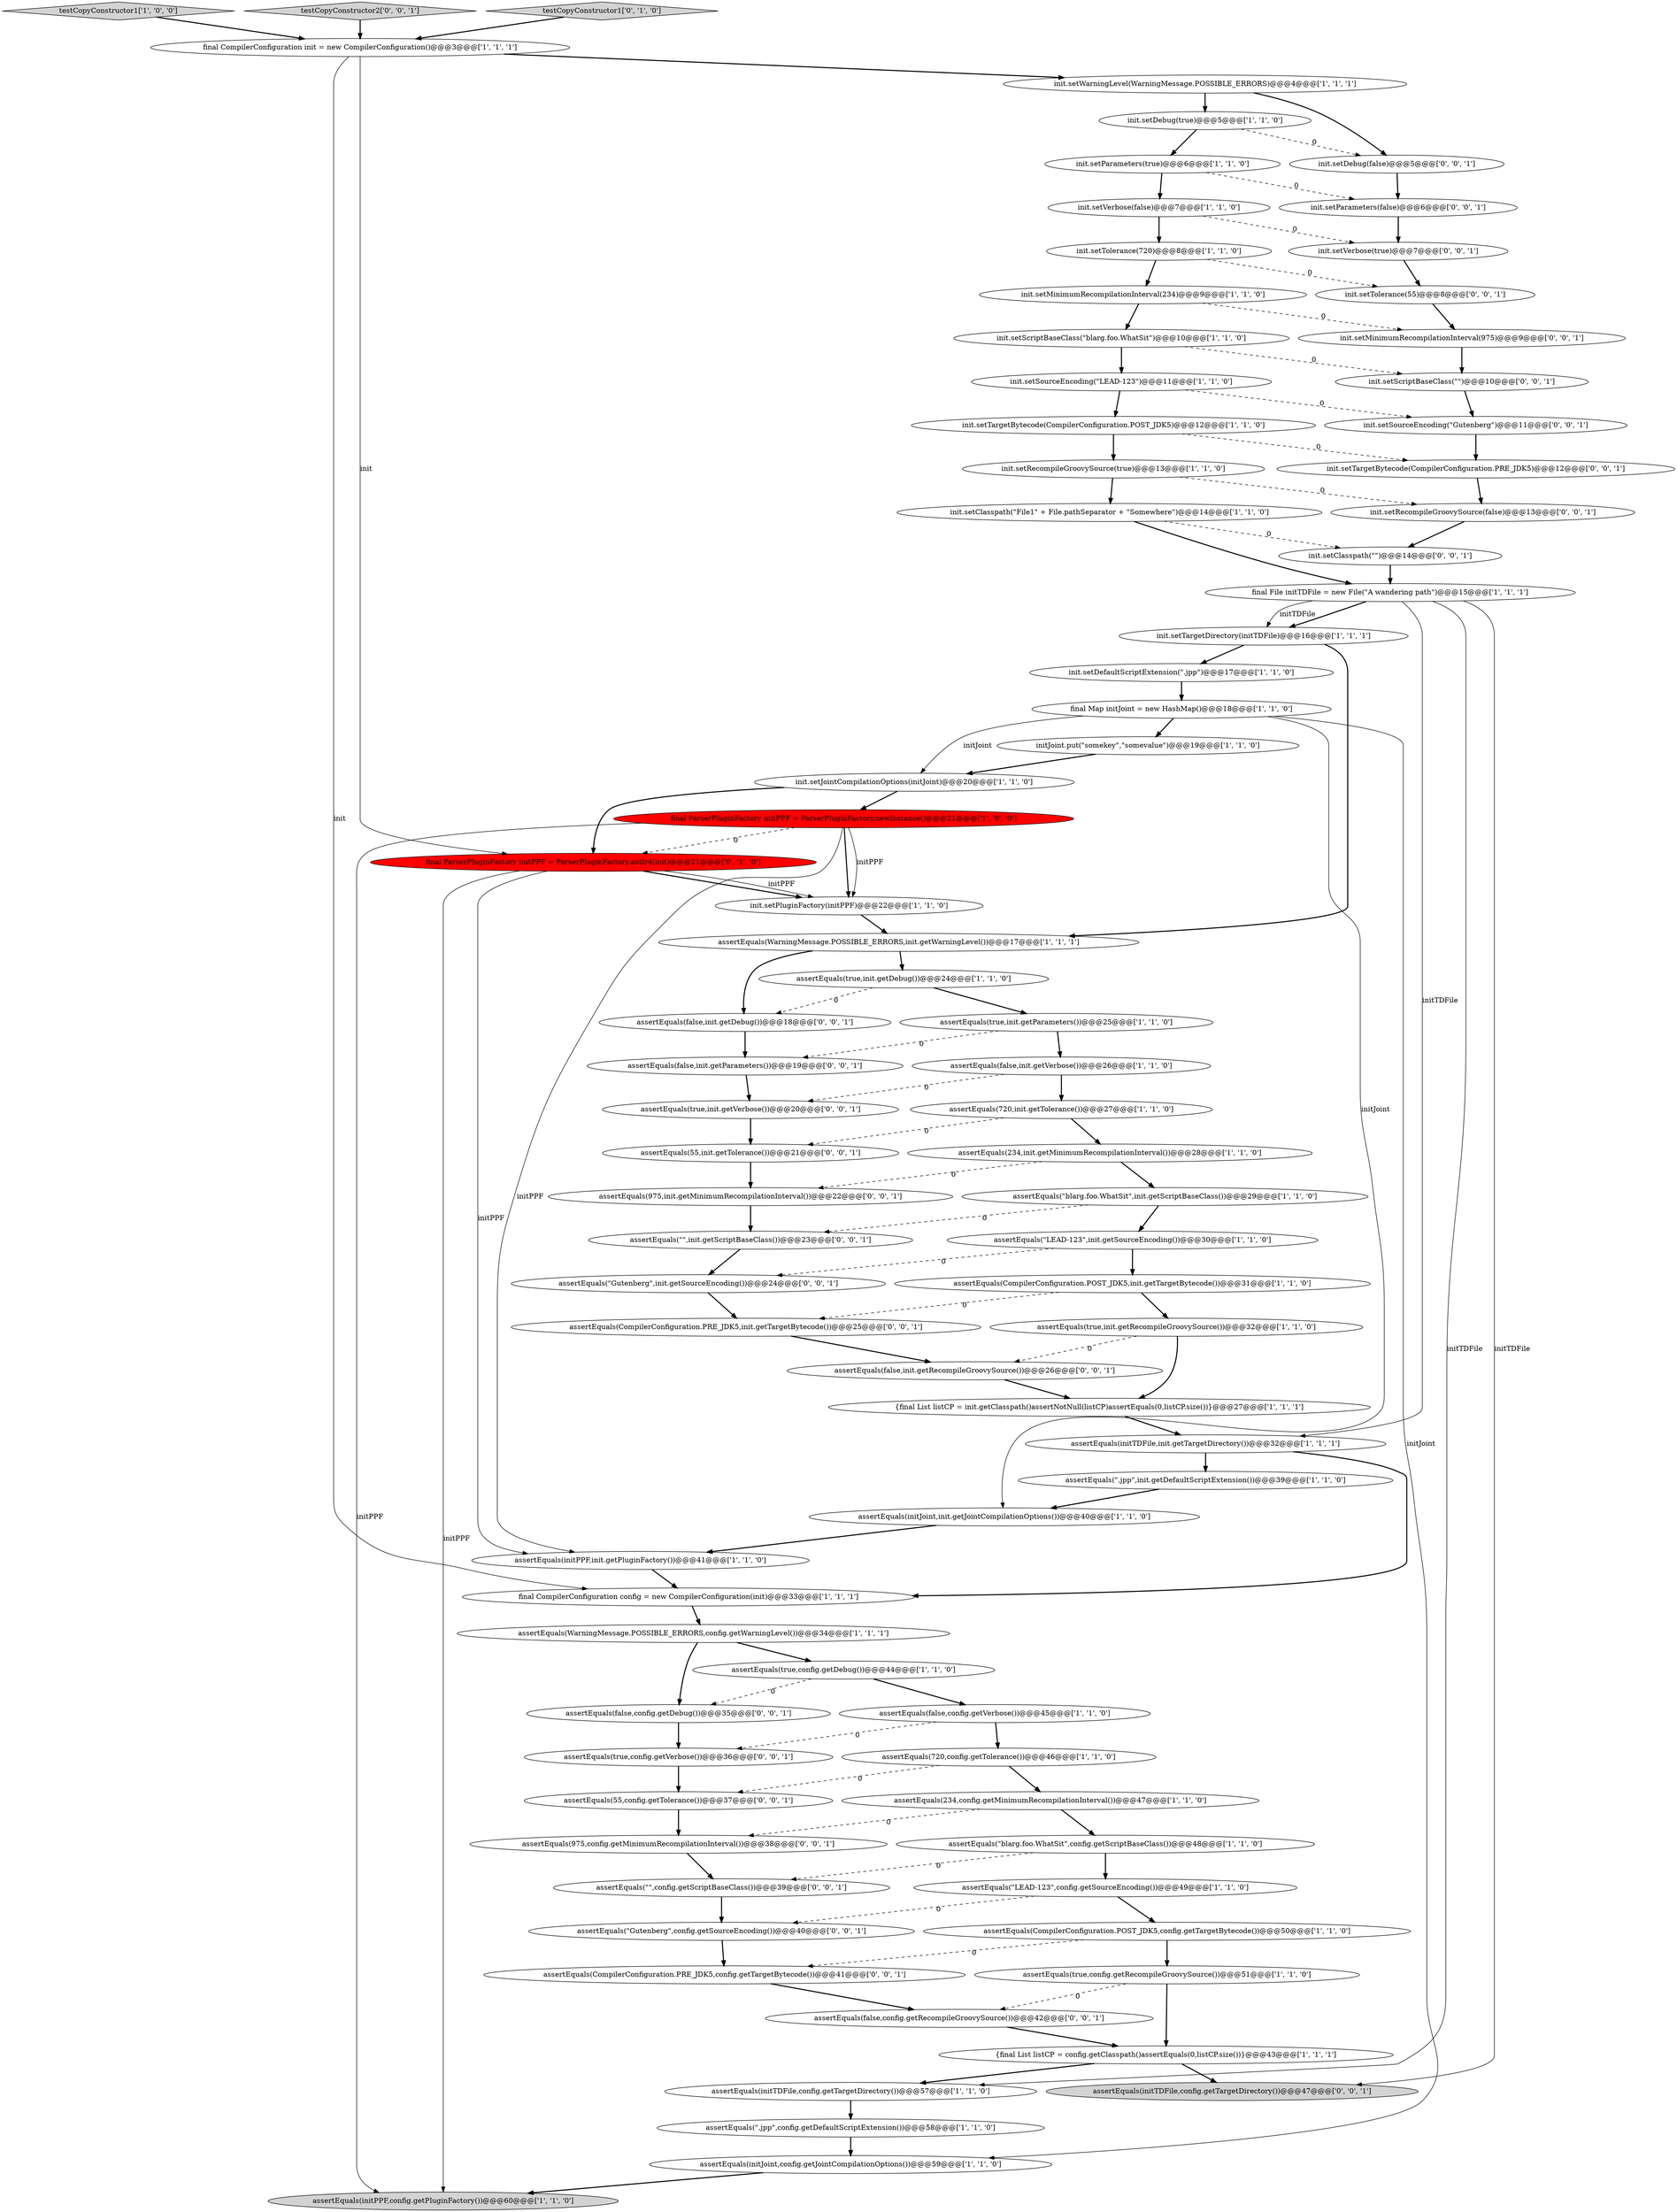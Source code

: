 digraph {
35 [style = filled, label = "init.setPluginFactory(initPPF)@@@22@@@['1', '1', '0']", fillcolor = white, shape = ellipse image = "AAA0AAABBB1BBB"];
32 [style = filled, label = "assertEquals(true,config.getRecompileGroovySource())@@@51@@@['1', '1', '0']", fillcolor = white, shape = ellipse image = "AAA0AAABBB1BBB"];
44 [style = filled, label = "assertEquals(true,init.getRecompileGroovySource())@@@32@@@['1', '1', '0']", fillcolor = white, shape = ellipse image = "AAA0AAABBB1BBB"];
18 [style = filled, label = "init.setTargetBytecode(CompilerConfiguration.POST_JDK5)@@@12@@@['1', '1', '0']", fillcolor = white, shape = ellipse image = "AAA0AAABBB1BBB"];
36 [style = filled, label = "assertEquals(CompilerConfiguration.POST_JDK5,init.getTargetBytecode())@@@31@@@['1', '1', '0']", fillcolor = white, shape = ellipse image = "AAA0AAABBB1BBB"];
67 [style = filled, label = "assertEquals(false,config.getRecompileGroovySource())@@@42@@@['0', '0', '1']", fillcolor = white, shape = ellipse image = "AAA0AAABBB3BBB"];
14 [style = filled, label = "final File initTDFile = new File(\"A wandering path\")@@@15@@@['1', '1', '1']", fillcolor = white, shape = ellipse image = "AAA0AAABBB1BBB"];
19 [style = filled, label = "assertEquals(WarningMessage.POSSIBLE_ERRORS,config.getWarningLevel())@@@34@@@['1', '1', '1']", fillcolor = white, shape = ellipse image = "AAA0AAABBB1BBB"];
27 [style = filled, label = "init.setJointCompilationOptions(initJoint)@@@20@@@['1', '1', '0']", fillcolor = white, shape = ellipse image = "AAA0AAABBB1BBB"];
72 [style = filled, label = "init.setMinimumRecompilationInterval(975)@@@9@@@['0', '0', '1']", fillcolor = white, shape = ellipse image = "AAA0AAABBB3BBB"];
48 [style = filled, label = "assertEquals(initTDFile,init.getTargetDirectory())@@@32@@@['1', '1', '1']", fillcolor = white, shape = ellipse image = "AAA0AAABBB1BBB"];
49 [style = filled, label = "final Map initJoint = new HashMap()@@@18@@@['1', '1', '0']", fillcolor = white, shape = ellipse image = "AAA0AAABBB1BBB"];
65 [style = filled, label = "init.setRecompileGroovySource(false)@@@13@@@['0', '0', '1']", fillcolor = white, shape = ellipse image = "AAA0AAABBB3BBB"];
0 [style = filled, label = "assertEquals(initJoint,init.getJointCompilationOptions())@@@40@@@['1', '1', '0']", fillcolor = white, shape = ellipse image = "AAA0AAABBB1BBB"];
5 [style = filled, label = "init.setDefaultScriptExtension(\".jpp\")@@@17@@@['1', '1', '0']", fillcolor = white, shape = ellipse image = "AAA0AAABBB1BBB"];
39 [style = filled, label = "assertEquals(\".jpp\",config.getDefaultScriptExtension())@@@58@@@['1', '1', '0']", fillcolor = white, shape = ellipse image = "AAA0AAABBB1BBB"];
50 [style = filled, label = "assertEquals(true,init.getDebug())@@@24@@@['1', '1', '0']", fillcolor = white, shape = ellipse image = "AAA0AAABBB1BBB"];
38 [style = filled, label = "init.setClasspath(\"File1\" + File.pathSeparator + \"Somewhere\")@@@14@@@['1', '1', '0']", fillcolor = white, shape = ellipse image = "AAA0AAABBB1BBB"];
60 [style = filled, label = "assertEquals(\"Gutenberg\",config.getSourceEncoding())@@@40@@@['0', '0', '1']", fillcolor = white, shape = ellipse image = "AAA0AAABBB3BBB"];
13 [style = filled, label = "init.setTolerance(720)@@@8@@@['1', '1', '0']", fillcolor = white, shape = ellipse image = "AAA0AAABBB1BBB"];
31 [style = filled, label = "testCopyConstructor1['1', '0', '0']", fillcolor = lightgray, shape = diamond image = "AAA0AAABBB1BBB"];
63 [style = filled, label = "assertEquals(\"\",config.getScriptBaseClass())@@@39@@@['0', '0', '1']", fillcolor = white, shape = ellipse image = "AAA0AAABBB3BBB"];
79 [style = filled, label = "assertEquals(55,init.getTolerance())@@@21@@@['0', '0', '1']", fillcolor = white, shape = ellipse image = "AAA0AAABBB3BBB"];
69 [style = filled, label = "init.setTargetBytecode(CompilerConfiguration.PRE_JDK5)@@@12@@@['0', '0', '1']", fillcolor = white, shape = ellipse image = "AAA0AAABBB3BBB"];
41 [style = filled, label = "initJoint.put(\"somekey\",\"somevalue\")@@@19@@@['1', '1', '0']", fillcolor = white, shape = ellipse image = "AAA0AAABBB1BBB"];
64 [style = filled, label = "init.setClasspath(\"\")@@@14@@@['0', '0', '1']", fillcolor = white, shape = ellipse image = "AAA0AAABBB3BBB"];
46 [style = filled, label = "assertEquals(\"LEAD-123\",config.getSourceEncoding())@@@49@@@['1', '1', '0']", fillcolor = white, shape = ellipse image = "AAA0AAABBB1BBB"];
11 [style = filled, label = "init.setSourceEncoding(\"LEAD-123\")@@@11@@@['1', '1', '0']", fillcolor = white, shape = ellipse image = "AAA0AAABBB1BBB"];
58 [style = filled, label = "assertEquals(initTDFile,config.getTargetDirectory())@@@47@@@['0', '0', '1']", fillcolor = lightgray, shape = ellipse image = "AAA0AAABBB3BBB"];
73 [style = filled, label = "assertEquals(false,config.getDebug())@@@35@@@['0', '0', '1']", fillcolor = white, shape = ellipse image = "AAA0AAABBB3BBB"];
25 [style = filled, label = "init.setTargetDirectory(initTDFile)@@@16@@@['1', '1', '1']", fillcolor = white, shape = ellipse image = "AAA0AAABBB1BBB"];
77 [style = filled, label = "assertEquals(CompilerConfiguration.PRE_JDK5,config.getTargetBytecode())@@@41@@@['0', '0', '1']", fillcolor = white, shape = ellipse image = "AAA0AAABBB3BBB"];
81 [style = filled, label = "init.setParameters(false)@@@6@@@['0', '0', '1']", fillcolor = white, shape = ellipse image = "AAA0AAABBB3BBB"];
71 [style = filled, label = "testCopyConstructor2['0', '0', '1']", fillcolor = lightgray, shape = diamond image = "AAA0AAABBB3BBB"];
28 [style = filled, label = "init.setWarningLevel(WarningMessage.POSSIBLE_ERRORS)@@@4@@@['1', '1', '1']", fillcolor = white, shape = ellipse image = "AAA0AAABBB1BBB"];
68 [style = filled, label = "assertEquals(\"\",init.getScriptBaseClass())@@@23@@@['0', '0', '1']", fillcolor = white, shape = ellipse image = "AAA0AAABBB3BBB"];
40 [style = filled, label = "init.setScriptBaseClass(\"blarg.foo.WhatSit\")@@@10@@@['1', '1', '0']", fillcolor = white, shape = ellipse image = "AAA0AAABBB1BBB"];
70 [style = filled, label = "assertEquals(975,init.getMinimumRecompilationInterval())@@@22@@@['0', '0', '1']", fillcolor = white, shape = ellipse image = "AAA0AAABBB3BBB"];
80 [style = filled, label = "assertEquals(true,config.getVerbose())@@@36@@@['0', '0', '1']", fillcolor = white, shape = ellipse image = "AAA0AAABBB3BBB"];
37 [style = filled, label = "init.setVerbose(false)@@@7@@@['1', '1', '0']", fillcolor = white, shape = ellipse image = "AAA0AAABBB1BBB"];
55 [style = filled, label = "init.setTolerance(55)@@@8@@@['0', '0', '1']", fillcolor = white, shape = ellipse image = "AAA0AAABBB3BBB"];
1 [style = filled, label = "init.setParameters(true)@@@6@@@['1', '1', '0']", fillcolor = white, shape = ellipse image = "AAA0AAABBB1BBB"];
26 [style = filled, label = "assertEquals(234,config.getMinimumRecompilationInterval())@@@47@@@['1', '1', '0']", fillcolor = white, shape = ellipse image = "AAA0AAABBB1BBB"];
29 [style = filled, label = "init.setMinimumRecompilationInterval(234)@@@9@@@['1', '1', '0']", fillcolor = white, shape = ellipse image = "AAA0AAABBB1BBB"];
12 [style = filled, label = "assertEquals(initTDFile,config.getTargetDirectory())@@@57@@@['1', '1', '0']", fillcolor = white, shape = ellipse image = "AAA0AAABBB1BBB"];
3 [style = filled, label = "assertEquals(234,init.getMinimumRecompilationInterval())@@@28@@@['1', '1', '0']", fillcolor = white, shape = ellipse image = "AAA0AAABBB1BBB"];
2 [style = filled, label = "assertEquals(initPPF,init.getPluginFactory())@@@41@@@['1', '1', '0']", fillcolor = white, shape = ellipse image = "AAA0AAABBB1BBB"];
21 [style = filled, label = "assertEquals(initPPF,config.getPluginFactory())@@@60@@@['1', '1', '0']", fillcolor = lightgray, shape = ellipse image = "AAA0AAABBB1BBB"];
15 [style = filled, label = "final CompilerConfiguration init = new CompilerConfiguration()@@@3@@@['1', '1', '1']", fillcolor = white, shape = ellipse image = "AAA0AAABBB1BBB"];
42 [style = filled, label = "assertEquals(\"blarg.foo.WhatSit\",init.getScriptBaseClass())@@@29@@@['1', '1', '0']", fillcolor = white, shape = ellipse image = "AAA0AAABBB1BBB"];
78 [style = filled, label = "assertEquals(\"Gutenberg\",init.getSourceEncoding())@@@24@@@['0', '0', '1']", fillcolor = white, shape = ellipse image = "AAA0AAABBB3BBB"];
8 [style = filled, label = "assertEquals(CompilerConfiguration.POST_JDK5,config.getTargetBytecode())@@@50@@@['1', '1', '0']", fillcolor = white, shape = ellipse image = "AAA0AAABBB1BBB"];
56 [style = filled, label = "assertEquals(false,init.getRecompileGroovySource())@@@26@@@['0', '0', '1']", fillcolor = white, shape = ellipse image = "AAA0AAABBB3BBB"];
59 [style = filled, label = "init.setScriptBaseClass(\"\")@@@10@@@['0', '0', '1']", fillcolor = white, shape = ellipse image = "AAA0AAABBB3BBB"];
54 [style = filled, label = "init.setVerbose(true)@@@7@@@['0', '0', '1']", fillcolor = white, shape = ellipse image = "AAA0AAABBB3BBB"];
23 [style = filled, label = "init.setDebug(true)@@@5@@@['1', '1', '0']", fillcolor = white, shape = ellipse image = "AAA0AAABBB1BBB"];
7 [style = filled, label = "assertEquals(initJoint,config.getJointCompilationOptions())@@@59@@@['1', '1', '0']", fillcolor = white, shape = ellipse image = "AAA0AAABBB1BBB"];
22 [style = filled, label = "assertEquals(WarningMessage.POSSIBLE_ERRORS,init.getWarningLevel())@@@17@@@['1', '1', '1']", fillcolor = white, shape = ellipse image = "AAA0AAABBB1BBB"];
20 [style = filled, label = "assertEquals(720,init.getTolerance())@@@27@@@['1', '1', '0']", fillcolor = white, shape = ellipse image = "AAA0AAABBB1BBB"];
61 [style = filled, label = "assertEquals(CompilerConfiguration.PRE_JDK5,init.getTargetBytecode())@@@25@@@['0', '0', '1']", fillcolor = white, shape = ellipse image = "AAA0AAABBB3BBB"];
75 [style = filled, label = "assertEquals(975,config.getMinimumRecompilationInterval())@@@38@@@['0', '0', '1']", fillcolor = white, shape = ellipse image = "AAA0AAABBB3BBB"];
34 [style = filled, label = "final CompilerConfiguration config = new CompilerConfiguration(init)@@@33@@@['1', '1', '1']", fillcolor = white, shape = ellipse image = "AAA0AAABBB1BBB"];
53 [style = filled, label = "assertEquals(55,config.getTolerance())@@@37@@@['0', '0', '1']", fillcolor = white, shape = ellipse image = "AAA0AAABBB3BBB"];
6 [style = filled, label = "assertEquals(720,config.getTolerance())@@@46@@@['1', '1', '0']", fillcolor = white, shape = ellipse image = "AAA0AAABBB1BBB"];
57 [style = filled, label = "init.setSourceEncoding(\"Gutenberg\")@@@11@@@['0', '0', '1']", fillcolor = white, shape = ellipse image = "AAA0AAABBB3BBB"];
45 [style = filled, label = "assertEquals(\"LEAD-123\",init.getSourceEncoding())@@@30@@@['1', '1', '0']", fillcolor = white, shape = ellipse image = "AAA0AAABBB1BBB"];
33 [style = filled, label = "assertEquals(true,config.getDebug())@@@44@@@['1', '1', '0']", fillcolor = white, shape = ellipse image = "AAA0AAABBB1BBB"];
16 [style = filled, label = "assertEquals(false,init.getVerbose())@@@26@@@['1', '1', '0']", fillcolor = white, shape = ellipse image = "AAA0AAABBB1BBB"];
76 [style = filled, label = "assertEquals(false,init.getDebug())@@@18@@@['0', '0', '1']", fillcolor = white, shape = ellipse image = "AAA0AAABBB3BBB"];
62 [style = filled, label = "init.setDebug(false)@@@5@@@['0', '0', '1']", fillcolor = white, shape = ellipse image = "AAA0AAABBB3BBB"];
9 [style = filled, label = "assertEquals(\"blarg.foo.WhatSit\",config.getScriptBaseClass())@@@48@@@['1', '1', '0']", fillcolor = white, shape = ellipse image = "AAA0AAABBB1BBB"];
24 [style = filled, label = "init.setRecompileGroovySource(true)@@@13@@@['1', '1', '0']", fillcolor = white, shape = ellipse image = "AAA0AAABBB1BBB"];
4 [style = filled, label = "assertEquals(\".jpp\",init.getDefaultScriptExtension())@@@39@@@['1', '1', '0']", fillcolor = white, shape = ellipse image = "AAA0AAABBB1BBB"];
30 [style = filled, label = "{final List listCP = config.getClasspath()assertEquals(0,listCP.size())}@@@43@@@['1', '1', '1']", fillcolor = white, shape = ellipse image = "AAA0AAABBB1BBB"];
74 [style = filled, label = "assertEquals(true,init.getVerbose())@@@20@@@['0', '0', '1']", fillcolor = white, shape = ellipse image = "AAA0AAABBB3BBB"];
52 [style = filled, label = "testCopyConstructor1['0', '1', '0']", fillcolor = lightgray, shape = diamond image = "AAA0AAABBB2BBB"];
17 [style = filled, label = "{final List listCP = init.getClasspath()assertNotNull(listCP)assertEquals(0,listCP.size())}@@@27@@@['1', '1', '1']", fillcolor = white, shape = ellipse image = "AAA0AAABBB1BBB"];
66 [style = filled, label = "assertEquals(false,init.getParameters())@@@19@@@['0', '0', '1']", fillcolor = white, shape = ellipse image = "AAA0AAABBB3BBB"];
10 [style = filled, label = "final ParserPluginFactory initPPF = ParserPluginFactory.newInstance()@@@21@@@['1', '0', '0']", fillcolor = red, shape = ellipse image = "AAA1AAABBB1BBB"];
43 [style = filled, label = "assertEquals(true,init.getParameters())@@@25@@@['1', '1', '0']", fillcolor = white, shape = ellipse image = "AAA0AAABBB1BBB"];
47 [style = filled, label = "assertEquals(false,config.getVerbose())@@@45@@@['1', '1', '0']", fillcolor = white, shape = ellipse image = "AAA0AAABBB1BBB"];
51 [style = filled, label = "final ParserPluginFactory initPPF = ParserPluginFactory.antlr4(init)@@@21@@@['0', '1', '0']", fillcolor = red, shape = ellipse image = "AAA1AAABBB2BBB"];
54->55 [style = bold, label=""];
13->55 [style = dashed, label="0"];
55->72 [style = bold, label=""];
14->25 [style = bold, label=""];
25->22 [style = bold, label=""];
78->61 [style = bold, label=""];
61->56 [style = bold, label=""];
42->45 [style = bold, label=""];
48->4 [style = bold, label=""];
10->35 [style = bold, label=""];
28->62 [style = bold, label=""];
26->9 [style = bold, label=""];
59->57 [style = bold, label=""];
23->62 [style = dashed, label="0"];
26->75 [style = dashed, label="0"];
38->64 [style = dashed, label="0"];
40->11 [style = bold, label=""];
73->80 [style = bold, label=""];
5->49 [style = bold, label=""];
10->51 [style = dashed, label="0"];
10->35 [style = solid, label="initPPF"];
70->68 [style = bold, label=""];
3->70 [style = dashed, label="0"];
68->78 [style = bold, label=""];
49->7 [style = solid, label="initJoint"];
27->51 [style = bold, label=""];
51->2 [style = solid, label="initPPF"];
53->75 [style = bold, label=""];
48->34 [style = bold, label=""];
42->68 [style = dashed, label="0"];
33->73 [style = dashed, label="0"];
43->16 [style = bold, label=""];
47->6 [style = bold, label=""];
50->43 [style = bold, label=""];
40->59 [style = dashed, label="0"];
34->19 [style = bold, label=""];
36->44 [style = bold, label=""];
29->72 [style = dashed, label="0"];
2->34 [style = bold, label=""];
22->50 [style = bold, label=""];
19->73 [style = bold, label=""];
47->80 [style = dashed, label="0"];
24->38 [style = bold, label=""];
20->3 [style = bold, label=""];
14->12 [style = solid, label="initTDFile"];
30->58 [style = bold, label=""];
6->53 [style = dashed, label="0"];
51->35 [style = bold, label=""];
74->79 [style = bold, label=""];
44->17 [style = bold, label=""];
11->18 [style = bold, label=""];
14->48 [style = solid, label="initTDFile"];
4->0 [style = bold, label=""];
14->25 [style = solid, label="initTDFile"];
60->77 [style = bold, label=""];
33->47 [style = bold, label=""];
39->7 [style = bold, label=""];
22->76 [style = bold, label=""];
67->30 [style = bold, label=""];
51->35 [style = solid, label="initPPF"];
49->41 [style = bold, label=""];
29->40 [style = bold, label=""];
64->14 [style = bold, label=""];
37->13 [style = bold, label=""];
16->20 [style = bold, label=""];
57->69 [style = bold, label=""];
44->56 [style = dashed, label="0"];
45->78 [style = dashed, label="0"];
52->15 [style = bold, label=""];
19->33 [style = bold, label=""];
20->79 [style = dashed, label="0"];
18->24 [style = bold, label=""];
6->26 [style = bold, label=""];
41->27 [style = bold, label=""];
45->36 [style = bold, label=""];
9->46 [style = bold, label=""];
71->15 [style = bold, label=""];
32->30 [style = bold, label=""];
72->59 [style = bold, label=""];
80->53 [style = bold, label=""];
76->66 [style = bold, label=""];
3->42 [style = bold, label=""];
50->76 [style = dashed, label="0"];
14->58 [style = solid, label="initTDFile"];
16->74 [style = dashed, label="0"];
30->12 [style = bold, label=""];
63->60 [style = bold, label=""];
9->63 [style = dashed, label="0"];
15->28 [style = bold, label=""];
15->51 [style = solid, label="init"];
28->23 [style = bold, label=""];
27->10 [style = bold, label=""];
46->8 [style = bold, label=""];
25->5 [style = bold, label=""];
77->67 [style = bold, label=""];
32->67 [style = dashed, label="0"];
43->66 [style = dashed, label="0"];
12->39 [style = bold, label=""];
62->81 [style = bold, label=""];
24->65 [style = dashed, label="0"];
1->37 [style = bold, label=""];
11->57 [style = dashed, label="0"];
1->81 [style = dashed, label="0"];
69->65 [style = bold, label=""];
15->34 [style = solid, label="init"];
46->60 [style = dashed, label="0"];
51->21 [style = solid, label="initPPF"];
8->32 [style = bold, label=""];
81->54 [style = bold, label=""];
35->22 [style = bold, label=""];
65->64 [style = bold, label=""];
0->2 [style = bold, label=""];
66->74 [style = bold, label=""];
18->69 [style = dashed, label="0"];
37->54 [style = dashed, label="0"];
31->15 [style = bold, label=""];
56->17 [style = bold, label=""];
38->14 [style = bold, label=""];
75->63 [style = bold, label=""];
79->70 [style = bold, label=""];
13->29 [style = bold, label=""];
49->0 [style = solid, label="initJoint"];
10->21 [style = solid, label="initPPF"];
49->27 [style = solid, label="initJoint"];
36->61 [style = dashed, label="0"];
17->48 [style = bold, label=""];
23->1 [style = bold, label=""];
7->21 [style = bold, label=""];
10->2 [style = solid, label="initPPF"];
8->77 [style = dashed, label="0"];
}
